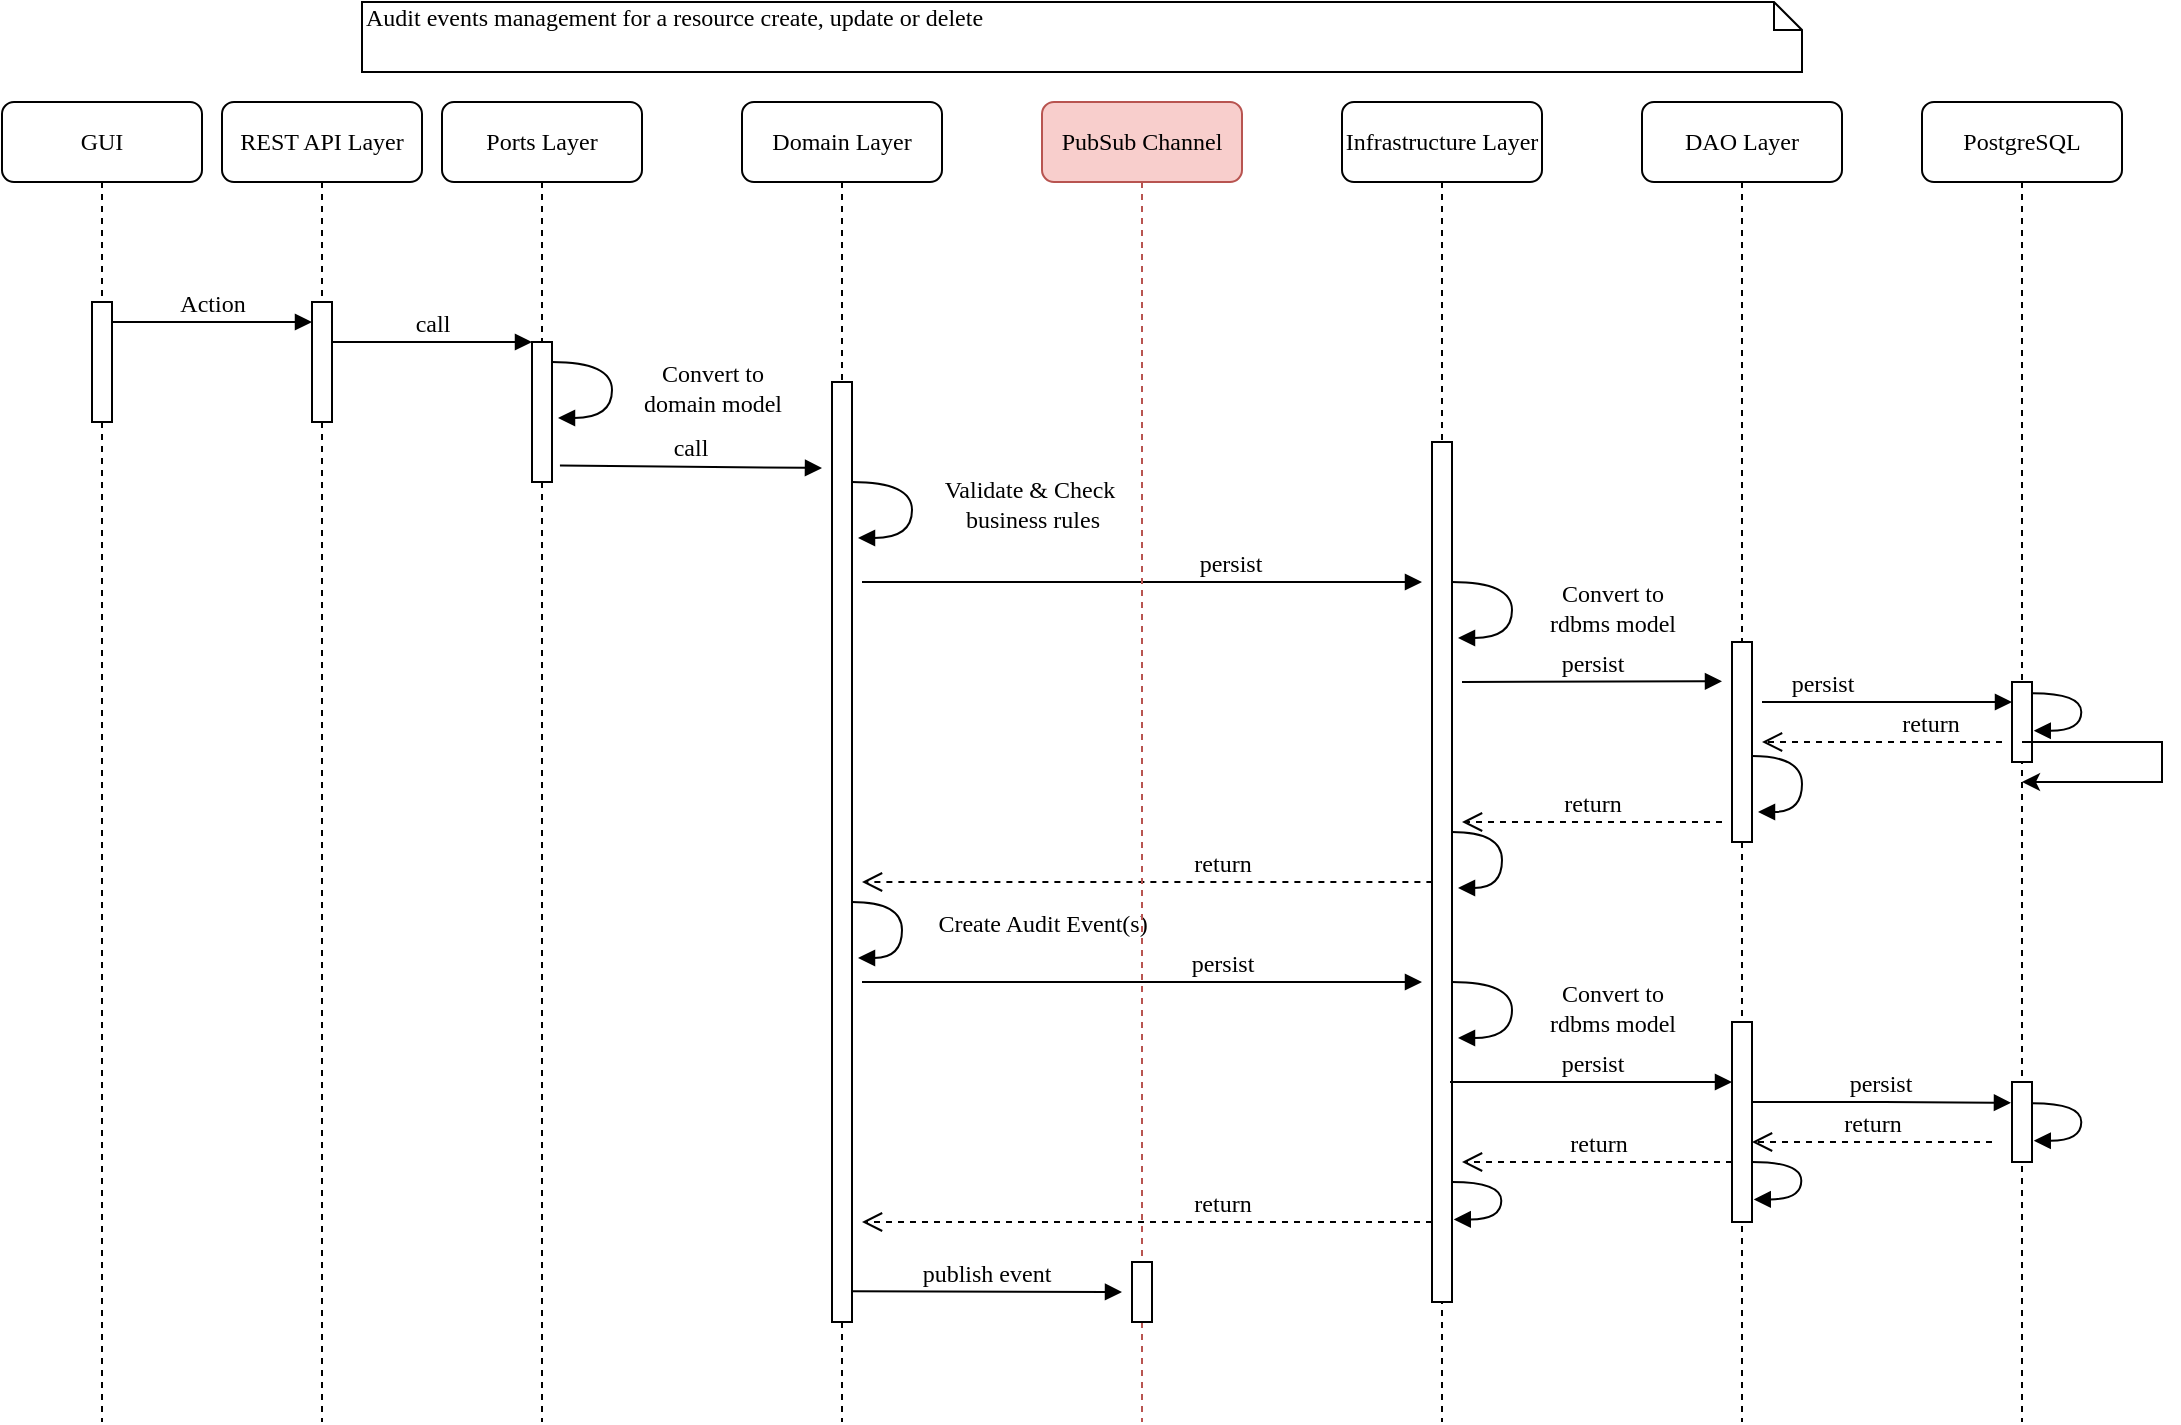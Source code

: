 <mxfile version="22.1.16" type="device">
  <diagram name="Page-1" id="13e1069c-82ec-6db2-03f1-153e76fe0fe0">
    <mxGraphModel dx="1430" dy="772" grid="1" gridSize="10" guides="1" tooltips="1" connect="1" arrows="1" fold="1" page="1" pageScale="1" pageWidth="1100" pageHeight="850" background="none" math="0" shadow="0">
      <root>
        <mxCell id="0" />
        <mxCell id="1" parent="0" />
        <mxCell id="7baba1c4bc27f4b0-2" value="REST API Layer" style="shape=umlLifeline;perimeter=lifelinePerimeter;whiteSpace=wrap;html=1;container=1;collapsible=0;recursiveResize=0;outlineConnect=0;rounded=1;shadow=0;comic=0;labelBackgroundColor=none;strokeWidth=1;fontFamily=Verdana;fontSize=12;align=center;" parent="1" vertex="1">
          <mxGeometry x="130" y="60" width="100" height="660" as="geometry" />
        </mxCell>
        <mxCell id="7baba1c4bc27f4b0-10" value="" style="html=1;points=[];perimeter=orthogonalPerimeter;rounded=0;shadow=0;comic=0;labelBackgroundColor=none;strokeWidth=1;fontFamily=Verdana;fontSize=12;align=center;" parent="7baba1c4bc27f4b0-2" vertex="1">
          <mxGeometry x="45" y="100" width="10" height="60" as="geometry" />
        </mxCell>
        <mxCell id="7baba1c4bc27f4b0-11" value="Action" style="html=1;verticalAlign=bottom;endArrow=block;entryX=0;entryY=0;labelBackgroundColor=none;fontFamily=Verdana;fontSize=12;edgeStyle=elbowEdgeStyle;elbow=vertical;" parent="7baba1c4bc27f4b0-2" edge="1">
          <mxGeometry relative="1" as="geometry">
            <mxPoint x="-55" y="110.0" as="sourcePoint" />
            <mxPoint x="45" y="110.0" as="targetPoint" />
            <Array as="points">
              <mxPoint y="110" />
            </Array>
          </mxGeometry>
        </mxCell>
        <mxCell id="7baba1c4bc27f4b0-3" value="&lt;div&gt;Ports Layer&lt;/div&gt;" style="shape=umlLifeline;perimeter=lifelinePerimeter;whiteSpace=wrap;html=1;container=1;collapsible=0;recursiveResize=0;outlineConnect=0;rounded=1;shadow=0;comic=0;labelBackgroundColor=none;strokeWidth=1;fontFamily=Verdana;fontSize=12;align=center;" parent="1" vertex="1">
          <mxGeometry x="240" y="60" width="100" height="660" as="geometry" />
        </mxCell>
        <mxCell id="7baba1c4bc27f4b0-13" value="" style="html=1;points=[];perimeter=orthogonalPerimeter;rounded=0;shadow=0;comic=0;labelBackgroundColor=none;strokeWidth=1;fontFamily=Verdana;fontSize=12;align=center;" parent="7baba1c4bc27f4b0-3" vertex="1">
          <mxGeometry x="45" y="120" width="10" height="70" as="geometry" />
        </mxCell>
        <mxCell id="USnw7QzJWC4sQ2FhH4uc-5" value="Convert to &lt;br&gt;domain model" style="html=1;verticalAlign=bottom;endArrow=block;labelBackgroundColor=none;fontFamily=Verdana;fontSize=12;elbow=vertical;edgeStyle=orthogonalEdgeStyle;curved=1;entryX=1.3;entryY=0.283;entryPerimeter=0;exitX=1;exitY=0.128;exitDx=0;exitDy=0;exitPerimeter=0;entryDx=0;entryDy=0;" edge="1" parent="7baba1c4bc27f4b0-3">
          <mxGeometry x="0.365" y="50" relative="1" as="geometry">
            <mxPoint x="55" y="130" as="sourcePoint" />
            <mxPoint x="58" y="158" as="targetPoint" />
            <Array as="points">
              <mxPoint x="85" y="130" />
              <mxPoint x="85" y="158" />
            </Array>
            <mxPoint x="50" y="-48" as="offset" />
          </mxGeometry>
        </mxCell>
        <mxCell id="7baba1c4bc27f4b0-4" value="Domain Layer" style="shape=umlLifeline;perimeter=lifelinePerimeter;whiteSpace=wrap;html=1;container=1;collapsible=0;recursiveResize=0;outlineConnect=0;rounded=1;shadow=0;comic=0;labelBackgroundColor=none;strokeWidth=1;fontFamily=Verdana;fontSize=12;align=center;" parent="1" vertex="1">
          <mxGeometry x="390" y="60" width="100" height="660" as="geometry" />
        </mxCell>
        <mxCell id="7baba1c4bc27f4b0-16" value="" style="html=1;points=[];perimeter=orthogonalPerimeter;rounded=0;shadow=0;comic=0;labelBackgroundColor=none;strokeWidth=1;fontFamily=Verdana;fontSize=12;align=center;" parent="7baba1c4bc27f4b0-4" vertex="1">
          <mxGeometry x="45" y="140" width="10" height="470" as="geometry" />
        </mxCell>
        <mxCell id="USnw7QzJWC4sQ2FhH4uc-6" value="&lt;div&gt;Validate &amp;amp; Check&amp;nbsp;&lt;/div&gt;&lt;div&gt;business rules&lt;/div&gt;" style="html=1;verticalAlign=bottom;endArrow=block;labelBackgroundColor=none;fontFamily=Verdana;fontSize=12;elbow=vertical;edgeStyle=orthogonalEdgeStyle;curved=1;entryX=1.3;entryY=0.283;entryPerimeter=0;exitX=1;exitY=0.128;exitDx=0;exitDy=0;exitPerimeter=0;entryDx=0;entryDy=0;" edge="1" parent="7baba1c4bc27f4b0-4">
          <mxGeometry x="0.365" y="-60" relative="1" as="geometry">
            <mxPoint x="55" y="190" as="sourcePoint" />
            <mxPoint x="58" y="218" as="targetPoint" />
            <Array as="points">
              <mxPoint x="85" y="190" />
              <mxPoint x="85" y="218" />
            </Array>
            <mxPoint x="60" y="60" as="offset" />
          </mxGeometry>
        </mxCell>
        <mxCell id="USnw7QzJWC4sQ2FhH4uc-10" value="Create Audit Event(s)" style="html=1;verticalAlign=bottom;endArrow=block;labelBackgroundColor=none;fontFamily=Verdana;fontSize=12;elbow=vertical;edgeStyle=orthogonalEdgeStyle;curved=1;entryX=1.3;entryY=0.283;entryPerimeter=0;exitX=1;exitY=0.128;exitDx=0;exitDy=0;exitPerimeter=0;entryDx=0;entryDy=0;" edge="1" parent="7baba1c4bc27f4b0-4">
          <mxGeometry x="0.2" y="70" relative="1" as="geometry">
            <mxPoint x="55" y="400" as="sourcePoint" />
            <mxPoint x="58" y="428" as="targetPoint" />
            <Array as="points">
              <mxPoint x="80" y="400" />
              <mxPoint x="80" y="428" />
            </Array>
            <mxPoint as="offset" />
          </mxGeometry>
        </mxCell>
        <mxCell id="7baba1c4bc27f4b0-5" value="&lt;div&gt;Infrastructure Layer&lt;/div&gt;" style="shape=umlLifeline;perimeter=lifelinePerimeter;whiteSpace=wrap;html=1;container=1;collapsible=0;recursiveResize=0;outlineConnect=0;rounded=1;shadow=0;comic=0;labelBackgroundColor=none;strokeWidth=1;fontFamily=Verdana;fontSize=12;align=center;" parent="1" vertex="1">
          <mxGeometry x="690" y="60" width="100" height="660" as="geometry" />
        </mxCell>
        <mxCell id="USnw7QzJWC4sQ2FhH4uc-4" value="" style="html=1;points=[];perimeter=orthogonalPerimeter;rounded=0;shadow=0;comic=0;labelBackgroundColor=none;strokeWidth=1;fontFamily=Verdana;fontSize=12;align=center;" vertex="1" parent="7baba1c4bc27f4b0-5">
          <mxGeometry x="45" y="170" width="10" height="430" as="geometry" />
        </mxCell>
        <mxCell id="USnw7QzJWC4sQ2FhH4uc-16" value="Convert to &lt;br&gt;rdbms model" style="html=1;verticalAlign=bottom;endArrow=block;labelBackgroundColor=none;fontFamily=Verdana;fontSize=12;elbow=vertical;edgeStyle=orthogonalEdgeStyle;curved=1;entryX=1.3;entryY=0.283;entryPerimeter=0;exitX=1;exitY=0.128;exitDx=0;exitDy=0;exitPerimeter=0;entryDx=0;entryDy=0;" edge="1" parent="7baba1c4bc27f4b0-5">
          <mxGeometry x="0.365" y="50" relative="1" as="geometry">
            <mxPoint x="55" y="240" as="sourcePoint" />
            <mxPoint x="58" y="268" as="targetPoint" />
            <Array as="points">
              <mxPoint x="85" y="240" />
              <mxPoint x="85" y="268" />
            </Array>
            <mxPoint x="50" y="-48" as="offset" />
          </mxGeometry>
        </mxCell>
        <mxCell id="USnw7QzJWC4sQ2FhH4uc-19" value="" style="html=1;verticalAlign=bottom;endArrow=block;labelBackgroundColor=none;fontFamily=Verdana;fontSize=12;elbow=vertical;edgeStyle=orthogonalEdgeStyle;curved=1;entryX=1.3;entryY=0.283;entryPerimeter=0;exitX=1;exitY=0.128;exitDx=0;exitDy=0;exitPerimeter=0;entryDx=0;entryDy=0;" edge="1" parent="7baba1c4bc27f4b0-5">
          <mxGeometry x="0.04" y="35" relative="1" as="geometry">
            <mxPoint x="55" y="365" as="sourcePoint" />
            <mxPoint x="58" y="393" as="targetPoint" />
            <Array as="points">
              <mxPoint x="80" y="365" />
              <mxPoint x="80" y="393" />
            </Array>
            <mxPoint as="offset" />
          </mxGeometry>
        </mxCell>
        <mxCell id="USnw7QzJWC4sQ2FhH4uc-38" value="" style="html=1;verticalAlign=bottom;endArrow=block;labelBackgroundColor=none;fontFamily=Verdana;fontSize=12;elbow=vertical;edgeStyle=orthogonalEdgeStyle;curved=1;entryX=0.621;entryY=-0.007;entryPerimeter=0;exitX=1.038;exitY=0.345;exitPerimeter=0;entryDx=0;entryDy=0;" edge="1" parent="7baba1c4bc27f4b0-5">
          <mxGeometry relative="1" as="geometry">
            <mxPoint x="55.003" y="540" as="sourcePoint" />
            <mxPoint x="55.88" y="558.72" as="targetPoint" />
            <Array as="points">
              <mxPoint x="79.67" y="540" />
              <mxPoint x="79.67" y="559" />
            </Array>
          </mxGeometry>
        </mxCell>
        <mxCell id="USnw7QzJWC4sQ2FhH4uc-42" value="Convert to &lt;br&gt;rdbms model" style="html=1;verticalAlign=bottom;endArrow=block;labelBackgroundColor=none;fontFamily=Verdana;fontSize=12;elbow=vertical;edgeStyle=orthogonalEdgeStyle;curved=1;entryX=1.3;entryY=0.283;entryPerimeter=0;exitX=1;exitY=0.128;exitDx=0;exitDy=0;exitPerimeter=0;entryDx=0;entryDy=0;" edge="1" parent="7baba1c4bc27f4b0-5">
          <mxGeometry x="0.365" y="50" relative="1" as="geometry">
            <mxPoint x="55" y="440" as="sourcePoint" />
            <mxPoint x="58" y="468" as="targetPoint" />
            <Array as="points">
              <mxPoint x="85" y="440" />
              <mxPoint x="85" y="468" />
            </Array>
            <mxPoint x="50" y="-48" as="offset" />
          </mxGeometry>
        </mxCell>
        <mxCell id="7baba1c4bc27f4b0-6" value="DAO Layer" style="shape=umlLifeline;perimeter=lifelinePerimeter;whiteSpace=wrap;html=1;container=1;collapsible=0;recursiveResize=0;outlineConnect=0;rounded=1;shadow=0;comic=0;labelBackgroundColor=none;strokeWidth=1;fontFamily=Verdana;fontSize=12;align=center;" parent="1" vertex="1">
          <mxGeometry x="840" y="60" width="100" height="660" as="geometry" />
        </mxCell>
        <mxCell id="USnw7QzJWC4sQ2FhH4uc-1" value="" style="html=1;points=[];perimeter=orthogonalPerimeter;rounded=0;shadow=0;comic=0;labelBackgroundColor=none;strokeWidth=1;fontFamily=Verdana;fontSize=12;align=center;" vertex="1" parent="7baba1c4bc27f4b0-6">
          <mxGeometry x="45" y="270" width="10" height="100" as="geometry" />
        </mxCell>
        <mxCell id="USnw7QzJWC4sQ2FhH4uc-12" value="" style="html=1;verticalAlign=bottom;endArrow=block;labelBackgroundColor=none;fontFamily=Verdana;fontSize=12;elbow=vertical;edgeStyle=orthogonalEdgeStyle;curved=1;entryX=1.3;entryY=0.283;entryPerimeter=0;exitX=1;exitY=0.128;exitDx=0;exitDy=0;exitPerimeter=0;entryDx=0;entryDy=0;" edge="1" parent="7baba1c4bc27f4b0-6">
          <mxGeometry x="0.04" y="35" relative="1" as="geometry">
            <mxPoint x="55" y="327" as="sourcePoint" />
            <mxPoint x="58" y="355" as="targetPoint" />
            <Array as="points">
              <mxPoint x="80" y="327" />
              <mxPoint x="80" y="355" />
            </Array>
            <mxPoint as="offset" />
          </mxGeometry>
        </mxCell>
        <mxCell id="USnw7QzJWC4sQ2FhH4uc-35" value="" style="html=1;points=[];perimeter=orthogonalPerimeter;rounded=0;shadow=0;comic=0;labelBackgroundColor=none;strokeWidth=1;fontFamily=Verdana;fontSize=12;align=center;" vertex="1" parent="7baba1c4bc27f4b0-6">
          <mxGeometry x="45" y="460" width="10" height="100" as="geometry" />
        </mxCell>
        <mxCell id="USnw7QzJWC4sQ2FhH4uc-36" value="" style="html=1;verticalAlign=bottom;endArrow=block;labelBackgroundColor=none;fontFamily=Verdana;fontSize=12;elbow=vertical;edgeStyle=orthogonalEdgeStyle;curved=1;entryX=0.621;entryY=-0.007;entryPerimeter=0;exitX=1.038;exitY=0.345;exitPerimeter=0;entryDx=0;entryDy=0;" edge="1" parent="7baba1c4bc27f4b0-6">
          <mxGeometry relative="1" as="geometry">
            <mxPoint x="55.003" y="530" as="sourcePoint" />
            <mxPoint x="55.88" y="548.72" as="targetPoint" />
            <Array as="points">
              <mxPoint x="79.67" y="530" />
              <mxPoint x="79.67" y="549" />
            </Array>
          </mxGeometry>
        </mxCell>
        <mxCell id="USnw7QzJWC4sQ2FhH4uc-37" value="return" style="html=1;verticalAlign=bottom;endArrow=open;dashed=1;endSize=8;labelBackgroundColor=none;fontFamily=Verdana;fontSize=12;" edge="1" parent="7baba1c4bc27f4b0-6">
          <mxGeometry relative="1" as="geometry">
            <mxPoint x="-90" y="530" as="targetPoint" />
            <mxPoint x="45" y="530" as="sourcePoint" />
            <mxPoint as="offset" />
          </mxGeometry>
        </mxCell>
        <mxCell id="USnw7QzJWC4sQ2FhH4uc-22" value="persist" style="html=1;verticalAlign=bottom;endArrow=block;labelBackgroundColor=none;fontFamily=Verdana;fontSize=12;exitX=1.379;exitY=0.291;exitDx=0;exitDy=0;exitPerimeter=0;entryX=-0.052;entryY=0.26;entryDx=0;entryDy=0;entryPerimeter=0;" edge="1" parent="7baba1c4bc27f4b0-6" target="USnw7QzJWC4sQ2FhH4uc-32">
          <mxGeometry relative="1" as="geometry">
            <mxPoint x="55" y="500" as="sourcePoint" />
            <mxPoint x="190.5" y="500" as="targetPoint" />
            <Array as="points">
              <mxPoint x="111" y="500" />
            </Array>
          </mxGeometry>
        </mxCell>
        <mxCell id="USnw7QzJWC4sQ2FhH4uc-34" value="return" style="html=1;verticalAlign=bottom;endArrow=open;dashed=1;endSize=8;labelBackgroundColor=none;fontFamily=Verdana;fontSize=12;" edge="1" parent="7baba1c4bc27f4b0-6">
          <mxGeometry relative="1" as="geometry">
            <mxPoint x="55" y="520" as="targetPoint" />
            <mxPoint x="175" y="520" as="sourcePoint" />
          </mxGeometry>
        </mxCell>
        <mxCell id="7baba1c4bc27f4b0-7" value="PostgreSQL" style="shape=umlLifeline;perimeter=lifelinePerimeter;whiteSpace=wrap;html=1;container=1;collapsible=0;recursiveResize=0;outlineConnect=0;rounded=1;shadow=0;comic=0;labelBackgroundColor=none;strokeWidth=1;fontFamily=Verdana;fontSize=12;align=center;" parent="1" vertex="1">
          <mxGeometry x="980" y="60" width="100" height="660" as="geometry" />
        </mxCell>
        <mxCell id="7baba1c4bc27f4b0-25" value="" style="html=1;points=[];perimeter=orthogonalPerimeter;rounded=0;shadow=0;comic=0;labelBackgroundColor=none;strokeColor=#000000;strokeWidth=1;fillColor=#FFFFFF;fontFamily=Verdana;fontSize=12;fontColor=#000000;align=center;" parent="7baba1c4bc27f4b0-7" vertex="1">
          <mxGeometry x="45" y="290" width="10" height="40" as="geometry" />
        </mxCell>
        <mxCell id="7baba1c4bc27f4b0-39" value="" style="html=1;verticalAlign=bottom;endArrow=block;labelBackgroundColor=none;fontFamily=Verdana;fontSize=12;elbow=vertical;edgeStyle=orthogonalEdgeStyle;curved=1;entryX=0.621;entryY=-0.007;entryPerimeter=0;exitX=1.038;exitY=0.345;exitPerimeter=0;entryDx=0;entryDy=0;" parent="7baba1c4bc27f4b0-7" edge="1">
          <mxGeometry relative="1" as="geometry">
            <mxPoint x="55.003" y="295.64" as="sourcePoint" />
            <mxPoint x="55.88" y="314.36" as="targetPoint" />
            <Array as="points">
              <mxPoint x="79.67" y="295.64" />
              <mxPoint x="79.67" y="314.64" />
            </Array>
          </mxGeometry>
        </mxCell>
        <mxCell id="USnw7QzJWC4sQ2FhH4uc-32" value="" style="html=1;points=[];perimeter=orthogonalPerimeter;rounded=0;shadow=0;comic=0;labelBackgroundColor=none;strokeColor=#000000;strokeWidth=1;fillColor=#FFFFFF;fontFamily=Verdana;fontSize=12;fontColor=#000000;align=center;" vertex="1" parent="7baba1c4bc27f4b0-7">
          <mxGeometry x="45" y="490" width="10" height="40" as="geometry" />
        </mxCell>
        <mxCell id="USnw7QzJWC4sQ2FhH4uc-33" value="" style="html=1;verticalAlign=bottom;endArrow=block;labelBackgroundColor=none;fontFamily=Verdana;fontSize=12;elbow=vertical;edgeStyle=orthogonalEdgeStyle;curved=1;entryX=0.621;entryY=-0.007;entryPerimeter=0;exitX=1.038;exitY=0.345;exitPerimeter=0;entryDx=0;entryDy=0;" edge="1" parent="7baba1c4bc27f4b0-7">
          <mxGeometry relative="1" as="geometry">
            <mxPoint x="55.003" y="500.64" as="sourcePoint" />
            <mxPoint x="55.88" y="519.36" as="targetPoint" />
            <Array as="points">
              <mxPoint x="79.67" y="500.64" />
              <mxPoint x="79.67" y="519.64" />
            </Array>
          </mxGeometry>
        </mxCell>
        <mxCell id="7baba1c4bc27f4b0-8" value="&lt;div&gt;GUI&lt;/div&gt;" style="shape=umlLifeline;perimeter=lifelinePerimeter;whiteSpace=wrap;html=1;container=1;collapsible=0;recursiveResize=0;outlineConnect=0;rounded=1;shadow=0;comic=0;labelBackgroundColor=none;strokeWidth=1;fontFamily=Verdana;fontSize=12;align=center;" parent="1" vertex="1">
          <mxGeometry x="20" y="60" width="100" height="660" as="geometry" />
        </mxCell>
        <mxCell id="7baba1c4bc27f4b0-9" value="" style="html=1;points=[];perimeter=orthogonalPerimeter;rounded=0;shadow=0;comic=0;labelBackgroundColor=none;strokeWidth=1;fontFamily=Verdana;fontSize=12;align=center;" parent="7baba1c4bc27f4b0-8" vertex="1">
          <mxGeometry x="45" y="100" width="10" height="60" as="geometry" />
        </mxCell>
        <mxCell id="7baba1c4bc27f4b0-14" value="&lt;div&gt;call&lt;/div&gt;" style="html=1;verticalAlign=bottom;endArrow=block;entryX=0;entryY=0;labelBackgroundColor=none;fontFamily=Verdana;fontSize=12;edgeStyle=elbowEdgeStyle;elbow=vertical;" parent="1" source="7baba1c4bc27f4b0-10" target="7baba1c4bc27f4b0-13" edge="1">
          <mxGeometry relative="1" as="geometry">
            <mxPoint x="290" y="180" as="sourcePoint" />
          </mxGeometry>
        </mxCell>
        <mxCell id="7baba1c4bc27f4b0-40" value="Audit events management for a resource create, update or delete" style="shape=note;whiteSpace=wrap;html=1;size=14;verticalAlign=top;align=left;spacingTop=-6;rounded=0;shadow=0;comic=0;labelBackgroundColor=none;strokeWidth=1;fontFamily=Verdana;fontSize=12" parent="1" vertex="1">
          <mxGeometry x="200" y="10" width="720" height="35" as="geometry" />
        </mxCell>
        <mxCell id="USnw7QzJWC4sQ2FhH4uc-2" value="persist" style="html=1;verticalAlign=bottom;endArrow=block;labelBackgroundColor=none;fontFamily=Verdana;fontSize=12;" edge="1" parent="1">
          <mxGeometry x="0.311" relative="1" as="geometry">
            <mxPoint x="450" y="300" as="sourcePoint" />
            <mxPoint x="730" y="300" as="targetPoint" />
            <mxPoint as="offset" />
          </mxGeometry>
        </mxCell>
        <mxCell id="7baba1c4bc27f4b0-17" value="call" style="html=1;verticalAlign=bottom;endArrow=block;labelBackgroundColor=none;fontFamily=Verdana;fontSize=12;elbow=vertical;exitX=1.397;exitY=0.883;exitDx=0;exitDy=0;exitPerimeter=0;" parent="1" source="7baba1c4bc27f4b0-13" edge="1">
          <mxGeometry relative="1" as="geometry">
            <mxPoint x="370" y="250" as="sourcePoint" />
            <mxPoint x="430" y="243" as="targetPoint" />
          </mxGeometry>
        </mxCell>
        <mxCell id="USnw7QzJWC4sQ2FhH4uc-8" value="persist" style="html=1;verticalAlign=bottom;endArrow=block;labelBackgroundColor=none;fontFamily=Verdana;fontSize=12;" edge="1" parent="1">
          <mxGeometry relative="1" as="geometry">
            <mxPoint x="750" y="350" as="sourcePoint" />
            <mxPoint x="880" y="349.66" as="targetPoint" />
          </mxGeometry>
        </mxCell>
        <mxCell id="USnw7QzJWC4sQ2FhH4uc-11" value="return" style="html=1;verticalAlign=bottom;endArrow=open;dashed=1;endSize=8;labelBackgroundColor=none;fontFamily=Verdana;fontSize=12;" edge="1" parent="1">
          <mxGeometry x="-0.39" relative="1" as="geometry">
            <mxPoint x="900" y="380" as="targetPoint" />
            <mxPoint x="1020" y="380" as="sourcePoint" />
            <mxPoint as="offset" />
          </mxGeometry>
        </mxCell>
        <mxCell id="USnw7QzJWC4sQ2FhH4uc-15" value="return" style="html=1;verticalAlign=bottom;endArrow=open;dashed=1;endSize=8;labelBackgroundColor=none;fontFamily=Verdana;fontSize=12;" edge="1" parent="1">
          <mxGeometry relative="1" as="geometry">
            <mxPoint x="750" y="420" as="targetPoint" />
            <mxPoint x="880" y="420" as="sourcePoint" />
          </mxGeometry>
        </mxCell>
        <mxCell id="USnw7QzJWC4sQ2FhH4uc-17" value="return" style="html=1;verticalAlign=bottom;endArrow=open;dashed=1;endSize=8;labelBackgroundColor=none;fontFamily=Verdana;fontSize=12;" edge="1" parent="1">
          <mxGeometry x="-0.262" relative="1" as="geometry">
            <mxPoint x="450" y="450" as="targetPoint" />
            <mxPoint x="735.19" y="450" as="sourcePoint" />
            <mxPoint as="offset" />
          </mxGeometry>
        </mxCell>
        <mxCell id="USnw7QzJWC4sQ2FhH4uc-27" value="PubSub Channel" style="shape=umlLifeline;perimeter=lifelinePerimeter;whiteSpace=wrap;html=1;container=1;collapsible=0;recursiveResize=0;outlineConnect=0;rounded=1;shadow=0;comic=0;labelBackgroundColor=none;strokeWidth=1;fontFamily=Verdana;fontSize=12;align=center;fillColor=#f8cecc;strokeColor=#b85450;" vertex="1" parent="1">
          <mxGeometry x="540" y="60" width="100" height="660" as="geometry" />
        </mxCell>
        <mxCell id="USnw7QzJWC4sQ2FhH4uc-41" value="" style="html=1;points=[];perimeter=orthogonalPerimeter;rounded=0;shadow=0;comic=0;labelBackgroundColor=none;strokeColor=#000000;strokeWidth=1;fillColor=#FFFFFF;fontFamily=Verdana;fontSize=12;fontColor=#000000;align=center;" vertex="1" parent="USnw7QzJWC4sQ2FhH4uc-27">
          <mxGeometry x="45" y="580" width="10" height="30" as="geometry" />
        </mxCell>
        <mxCell id="USnw7QzJWC4sQ2FhH4uc-20" value="publish event" style="html=1;verticalAlign=bottom;endArrow=block;labelBackgroundColor=none;fontFamily=Verdana;fontSize=12;exitX=1.379;exitY=0.291;exitDx=0;exitDy=0;exitPerimeter=0;" edge="1" parent="USnw7QzJWC4sQ2FhH4uc-27">
          <mxGeometry relative="1" as="geometry">
            <mxPoint x="-95" y="594.66" as="sourcePoint" />
            <mxPoint x="40" y="595" as="targetPoint" />
          </mxGeometry>
        </mxCell>
        <mxCell id="USnw7QzJWC4sQ2FhH4uc-39" value="return" style="html=1;verticalAlign=bottom;endArrow=open;dashed=1;endSize=8;labelBackgroundColor=none;fontFamily=Verdana;fontSize=12;" edge="1" parent="1">
          <mxGeometry x="-0.263" relative="1" as="geometry">
            <mxPoint x="450" y="620" as="targetPoint" />
            <mxPoint x="735" y="620" as="sourcePoint" />
            <mxPoint as="offset" />
          </mxGeometry>
        </mxCell>
        <mxCell id="USnw7QzJWC4sQ2FhH4uc-40" value="persist" style="html=1;verticalAlign=bottom;endArrow=block;labelBackgroundColor=none;fontFamily=Verdana;fontSize=12;exitX=1.379;exitY=0.291;exitDx=0;exitDy=0;exitPerimeter=0;" edge="1" parent="1">
          <mxGeometry x="0.286" relative="1" as="geometry">
            <mxPoint x="450" y="500" as="sourcePoint" />
            <mxPoint x="730" y="500" as="targetPoint" />
            <mxPoint as="offset" />
          </mxGeometry>
        </mxCell>
        <mxCell id="USnw7QzJWC4sQ2FhH4uc-21" value="persist" style="html=1;verticalAlign=bottom;endArrow=block;labelBackgroundColor=none;fontFamily=Verdana;fontSize=12;exitX=1.379;exitY=0.291;exitDx=0;exitDy=0;exitPerimeter=0;" edge="1" parent="1">
          <mxGeometry relative="1" as="geometry">
            <mxPoint x="744" y="550" as="sourcePoint" />
            <mxPoint x="885" y="550" as="targetPoint" />
          </mxGeometry>
        </mxCell>
        <mxCell id="USnw7QzJWC4sQ2FhH4uc-9" value="persist" style="html=1;verticalAlign=bottom;endArrow=block;labelBackgroundColor=none;fontFamily=Verdana;fontSize=12;" edge="1" parent="1">
          <mxGeometry x="-0.52" relative="1" as="geometry">
            <mxPoint x="900" y="360" as="sourcePoint" />
            <mxPoint x="1025" y="360" as="targetPoint" />
            <mxPoint as="offset" />
          </mxGeometry>
        </mxCell>
        <mxCell id="USnw7QzJWC4sQ2FhH4uc-44" style="edgeStyle=orthogonalEdgeStyle;rounded=0;orthogonalLoop=1;jettySize=auto;html=1;" edge="1" parent="1" source="7baba1c4bc27f4b0-7" target="7baba1c4bc27f4b0-7">
          <mxGeometry relative="1" as="geometry" />
        </mxCell>
      </root>
    </mxGraphModel>
  </diagram>
</mxfile>
